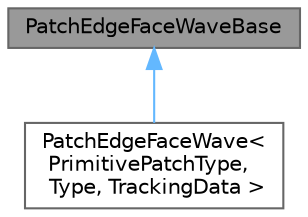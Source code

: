 digraph "PatchEdgeFaceWaveBase"
{
 // LATEX_PDF_SIZE
  bgcolor="transparent";
  edge [fontname=Helvetica,fontsize=10,labelfontname=Helvetica,labelfontsize=10];
  node [fontname=Helvetica,fontsize=10,shape=box,height=0.2,width=0.4];
  Node1 [id="Node000001",label="PatchEdgeFaceWaveBase",height=0.2,width=0.4,color="gray40", fillcolor="grey60", style="filled", fontcolor="black",tooltip=" "];
  Node1 -> Node2 [id="edge1_Node000001_Node000002",dir="back",color="steelblue1",style="solid",tooltip=" "];
  Node2 [id="Node000002",label="PatchEdgeFaceWave\<\l PrimitivePatchType,\l Type, TrackingData \>",height=0.2,width=0.4,color="gray40", fillcolor="white", style="filled",URL="$classFoam_1_1PatchEdgeFaceWave.html",tooltip="Wave propagation of information along patch. Every iteration information goes through one layer of fa..."];
}
